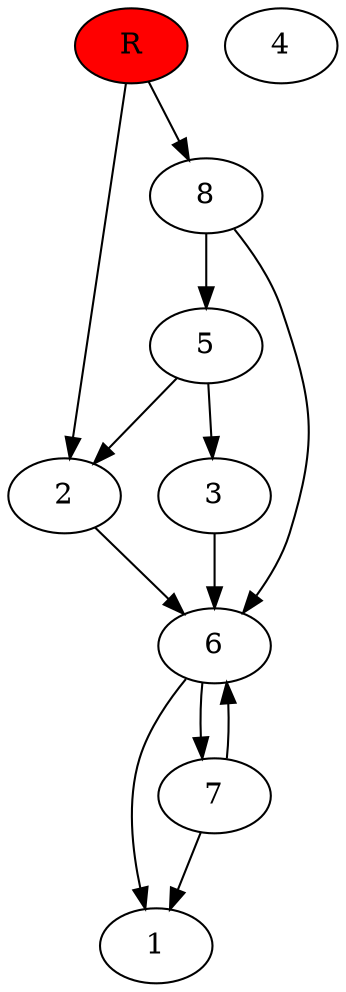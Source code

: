 digraph prb12268 {
	1
	2
	3
	4
	5
	6
	7
	8
	R [fillcolor="#ff0000" style=filled]
	2 -> 6
	3 -> 6
	5 -> 2
	5 -> 3
	6 -> 1
	6 -> 7
	7 -> 1
	7 -> 6
	8 -> 5
	8 -> 6
	R -> 2
	R -> 8
}
